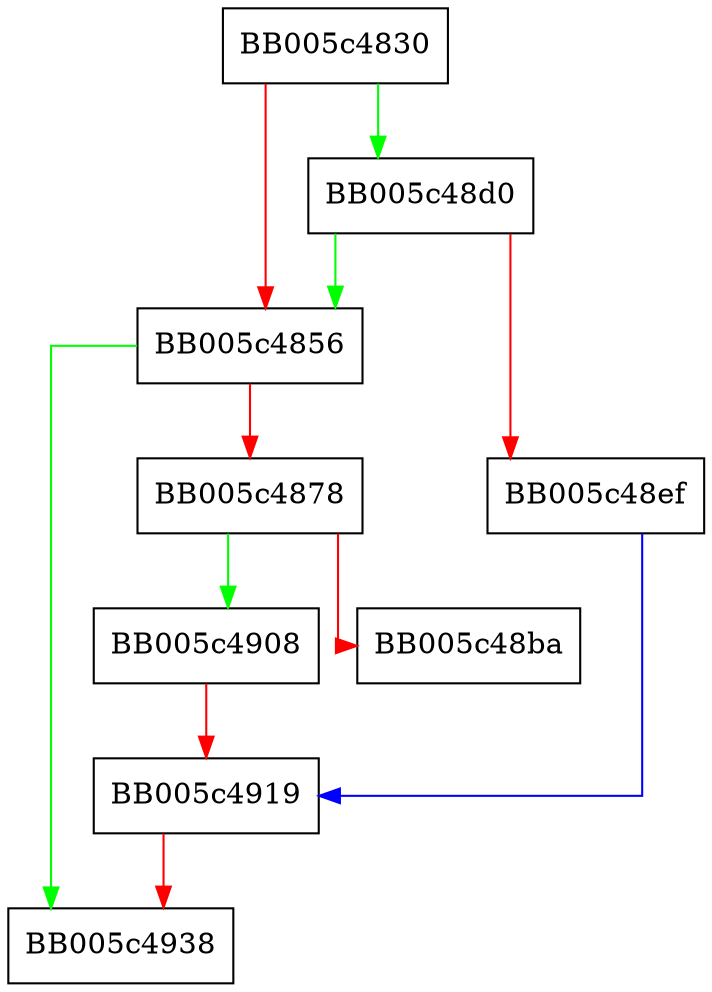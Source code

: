 digraph EVP_PBE_alg_add_type {
  node [shape="box"];
  graph [splines=ortho];
  BB005c4830 -> BB005c48d0 [color="green"];
  BB005c4830 -> BB005c4856 [color="red"];
  BB005c4856 -> BB005c4938 [color="green"];
  BB005c4856 -> BB005c4878 [color="red"];
  BB005c4878 -> BB005c4908 [color="green"];
  BB005c4878 -> BB005c48ba [color="red"];
  BB005c48d0 -> BB005c4856 [color="green"];
  BB005c48d0 -> BB005c48ef [color="red"];
  BB005c48ef -> BB005c4919 [color="blue"];
  BB005c4908 -> BB005c4919 [color="red"];
  BB005c4919 -> BB005c4938 [color="red"];
}